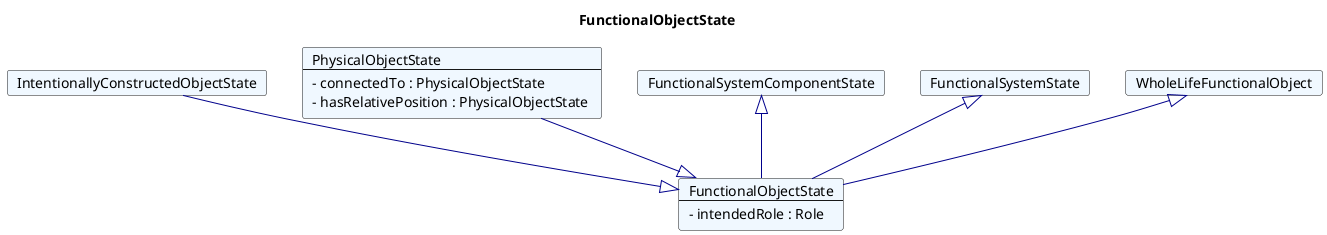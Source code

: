 @startuml
Title FunctionalObjectState 

Card FunctionalObjectState #F0F8FF [
FunctionalObjectState
----
- intendedRole : Role 
]
Card IntentionallyConstructedObjectState #F0F8FF [
IntentionallyConstructedObjectState
]
IntentionallyConstructedObjectState --|> FunctionalObjectState  #00008B 
Card PhysicalObjectState #F0F8FF [
PhysicalObjectState
----
- connectedTo : PhysicalObjectState 
- hasRelativePosition : PhysicalObjectState 
]
PhysicalObjectState --|> FunctionalObjectState  #00008B 
Card FunctionalSystemComponentState #F0F8FF [
FunctionalSystemComponentState
]
FunctionalSystemComponentState <|-- FunctionalObjectState  #00008B 
Card FunctionalSystemState #F0F8FF [
FunctionalSystemState
]
FunctionalSystemState <|-- FunctionalObjectState  #00008B 
Card WholeLifeFunctionalObject #F0F8FF [
WholeLifeFunctionalObject
]
WholeLifeFunctionalObject <|-- FunctionalObjectState  #00008B 
@enduml